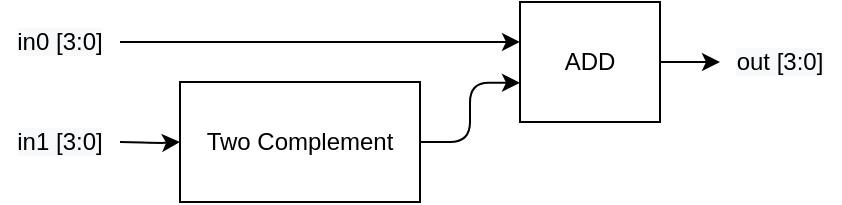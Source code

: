 <mxfile version="13.7.8" type="device"><diagram id="wSctgskVP_9T-qUsn6yN" name="Page-1"><mxGraphModel dx="450" dy="292" grid="1" gridSize="10" guides="1" tooltips="1" connect="1" arrows="1" fold="1" page="1" pageScale="1" pageWidth="827" pageHeight="1169" math="0" shadow="0"><root><mxCell id="0"/><mxCell id="1" parent="0"/><mxCell id="M2zkOpGLa8IMoT33p--S-3" value="" style="edgeStyle=orthogonalEdgeStyle;rounded=1;orthogonalLoop=1;jettySize=auto;html=1;entryX=0;entryY=0.673;entryDx=0;entryDy=0;entryPerimeter=0;" edge="1" parent="1" source="M2zkOpGLa8IMoT33p--S-1" target="M2zkOpGLa8IMoT33p--S-2"><mxGeometry relative="1" as="geometry"/></mxCell><mxCell id="M2zkOpGLa8IMoT33p--S-5" style="edgeStyle=orthogonalEdgeStyle;rounded=1;orthogonalLoop=1;jettySize=auto;html=1;" edge="1" parent="1" target="M2zkOpGLa8IMoT33p--S-1"><mxGeometry relative="1" as="geometry"><mxPoint x="260" y="250" as="sourcePoint"/></mxGeometry></mxCell><mxCell id="M2zkOpGLa8IMoT33p--S-1" value="Two Complement" style="rounded=0;whiteSpace=wrap;html=1;" vertex="1" parent="1"><mxGeometry x="290" y="220" width="120" height="60" as="geometry"/></mxCell><mxCell id="M2zkOpGLa8IMoT33p--S-9" value="" style="edgeStyle=orthogonalEdgeStyle;rounded=1;orthogonalLoop=1;jettySize=auto;html=1;" edge="1" parent="1" source="M2zkOpGLa8IMoT33p--S-2"><mxGeometry relative="1" as="geometry"><mxPoint x="560" y="210" as="targetPoint"/></mxGeometry></mxCell><mxCell id="M2zkOpGLa8IMoT33p--S-2" value="ADD" style="rounded=0;whiteSpace=wrap;html=1;" vertex="1" parent="1"><mxGeometry x="460" y="180" width="70" height="60" as="geometry"/></mxCell><mxCell id="M2zkOpGLa8IMoT33p--S-4" value="" style="endArrow=classic;html=1;entryX=0;entryY=0.333;entryDx=0;entryDy=0;entryPerimeter=0;" edge="1" parent="1" target="M2zkOpGLa8IMoT33p--S-2"><mxGeometry width="50" height="50" relative="1" as="geometry"><mxPoint x="260" y="200" as="sourcePoint"/><mxPoint x="450" y="200" as="targetPoint"/></mxGeometry></mxCell><mxCell id="M2zkOpGLa8IMoT33p--S-6" value="&lt;meta charset=&quot;utf-8&quot;&gt;&lt;span style=&quot;color: rgb(0, 0, 0); font-family: helvetica; font-size: 12px; font-style: normal; font-weight: 400; letter-spacing: normal; text-align: center; text-indent: 0px; text-transform: none; word-spacing: 0px; background-color: rgb(248, 249, 250); display: inline; float: none;&quot;&gt;in0 [3:0]&lt;/span&gt;" style="text;html=1;strokeColor=none;fillColor=none;align=center;verticalAlign=middle;whiteSpace=wrap;rounded=0;" vertex="1" parent="1"><mxGeometry x="200" y="190" width="60" height="20" as="geometry"/></mxCell><mxCell id="M2zkOpGLa8IMoT33p--S-7" value="&lt;span style=&quot;color: rgb(0 , 0 , 0) ; font-family: &amp;#34;helvetica&amp;#34; ; font-size: 12px ; font-style: normal ; font-weight: 400 ; letter-spacing: normal ; text-align: center ; text-indent: 0px ; text-transform: none ; word-spacing: 0px ; background-color: rgb(248 , 249 , 250) ; display: inline ; float: none&quot;&gt;in1 [3:0]&lt;/span&gt;" style="text;html=1;strokeColor=none;fillColor=none;align=center;verticalAlign=middle;whiteSpace=wrap;rounded=0;" vertex="1" parent="1"><mxGeometry x="200" y="240" width="60" height="20" as="geometry"/></mxCell><mxCell id="M2zkOpGLa8IMoT33p--S-11" value="&lt;span style=&quot;color: rgb(0 , 0 , 0) ; font-family: &amp;#34;helvetica&amp;#34; ; font-size: 12px ; font-style: normal ; font-weight: 400 ; letter-spacing: normal ; text-align: center ; text-indent: 0px ; text-transform: none ; word-spacing: 0px ; background-color: rgb(248 , 249 , 250) ; display: inline ; float: none&quot;&gt;out [3:0]&lt;/span&gt;" style="text;html=1;strokeColor=none;fillColor=none;align=center;verticalAlign=middle;whiteSpace=wrap;rounded=0;" vertex="1" parent="1"><mxGeometry x="560" y="200" width="60" height="20" as="geometry"/></mxCell></root></mxGraphModel></diagram></mxfile>
